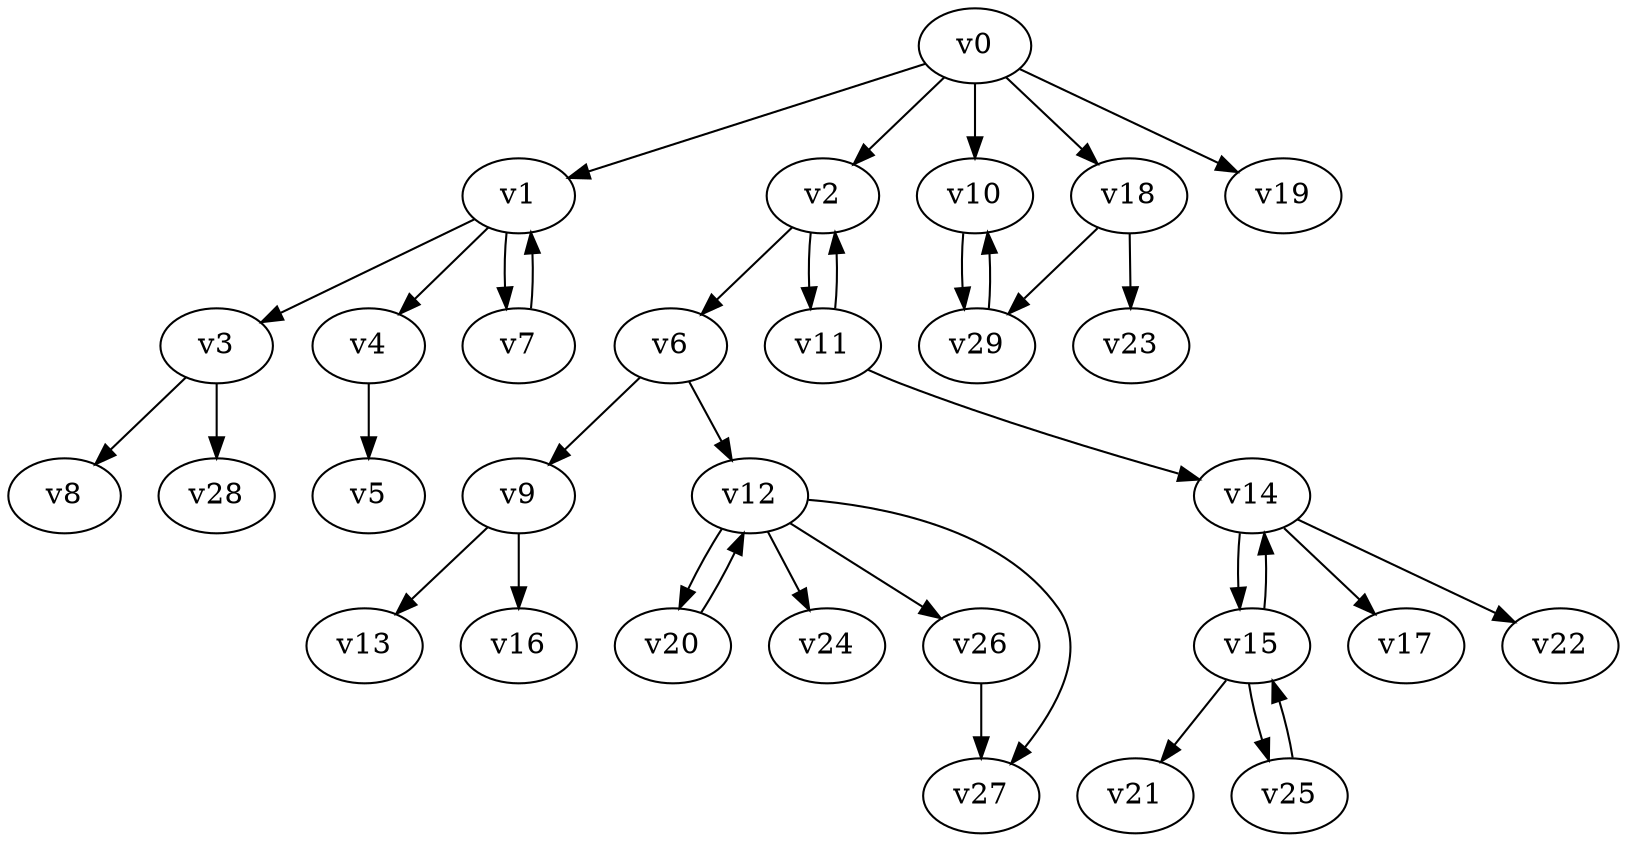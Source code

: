 digraph test042 {
    v0 [name="v0", player=0, weight=15];
    v1 [name="v1", player=1, weight=6];
    v2 [name="v2", player=0, weight=7];
    v3 [name="v3", player=1, weight=2];
    v4 [name="v4", player=0, weight=5];
    v5 [name="v5", player=1, weight=6];
    v6 [name="v6", player=0, weight=15];
    v7 [name="v7", player=1, weight=11];
    v8 [name="v8", player=0, weight=12];
    v9 [name="v9", player=1, weight=5];
    v10 [name="v10", player=0, weight=14];
    v11 [name="v11", player=1, weight=11];
    v12 [name="v12", player=0, weight=14];
    v13 [name="v13", player=1, weight=9];
    v14 [name="v14", player=0, weight=8];
    v15 [name="v15", player=1, weight=3];
    v16 [name="v16", player=0, weight=11];
    v17 [name="v17", player=1, weight=3];
    v18 [name="v18", player=0, weight=7];
    v19 [name="v19", player=1, weight=2];
    v20 [name="v20", player=0, weight=5];
    v21 [name="v21", player=1, weight=1];
    v22 [name="v22", player=0, weight=0];
    v23 [name="v23", player=1, weight=17];
    v24 [name="v24", player=0, weight=13];
    v25 [name="v25", player=1, weight=5];
    v26 [name="v26", player=0, weight=3];
    v27 [name="v27", player=1, weight=12];
    v28 [name="v28", player=0, weight=7];
    v29 [name="v29", player=1, weight=8];
    v0 -> v1;
    v0 -> v2;
    v1 -> v3;
    v1 -> v4;
    v4 -> v5;
    v2 -> v6;
    v1 -> v7;
    v7 -> v1;
    v3 -> v8;
    v6 -> v9;
    v0 -> v10;
    v2 -> v11;
    v11 -> v2;
    v6 -> v12;
    v9 -> v13;
    v11 -> v14;
    v14 -> v15;
    v15 -> v14;
    v9 -> v16;
    v14 -> v17;
    v0 -> v18;
    v0 -> v19;
    v12 -> v20;
    v20 -> v12;
    v15 -> v21;
    v14 -> v22;
    v18 -> v23;
    v12 -> v24;
    v15 -> v25;
    v25 -> v15;
    v12 -> v26;
    v12 -> v27;
    v3 -> v28;
    v10 -> v29;
    v29 -> v10;
    v26 -> v27;
    v18 -> v29;
}
